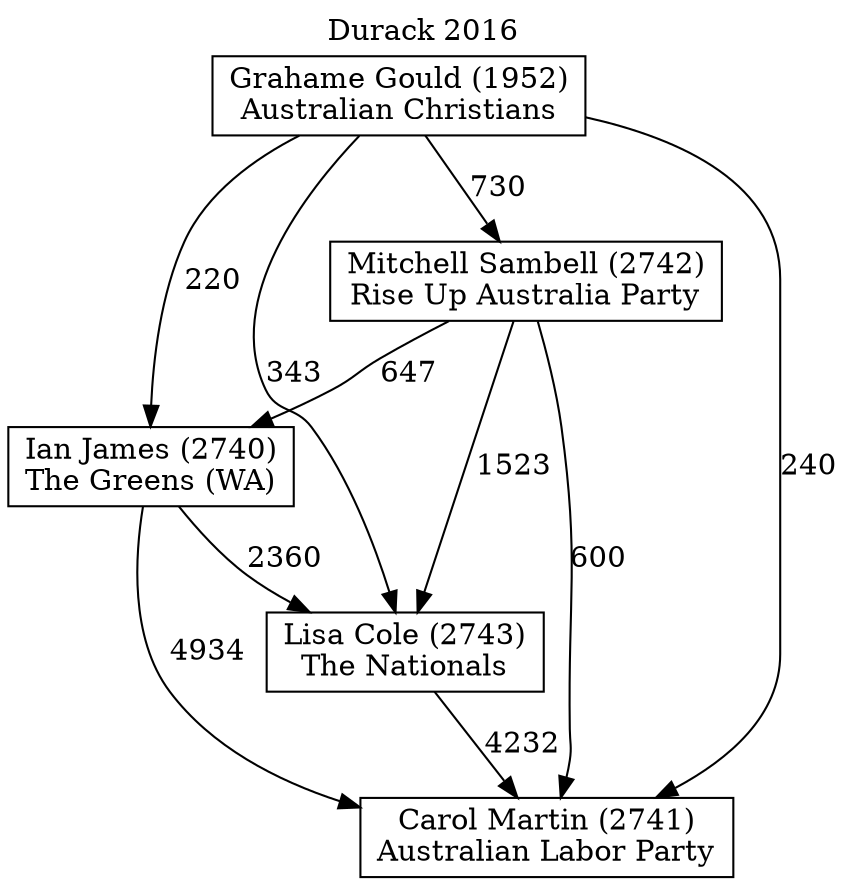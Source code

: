 // House preference flow
digraph "Carol Martin (2741)_Durack_2016" {
	graph [label="Durack 2016" labelloc=t mclimit=10]
	node [shape=box]
	"Ian James (2740)" [label="Ian James (2740)
The Greens (WA)"]
	"Carol Martin (2741)" [label="Carol Martin (2741)
Australian Labor Party"]
	"Mitchell Sambell (2742)" [label="Mitchell Sambell (2742)
Rise Up Australia Party"]
	"Grahame Gould (1952)" [label="Grahame Gould (1952)
Australian Christians"]
	"Lisa Cole (2743)" [label="Lisa Cole (2743)
The Nationals"]
	"Grahame Gould (1952)" -> "Ian James (2740)" [label=220]
	"Mitchell Sambell (2742)" -> "Carol Martin (2741)" [label=600]
	"Grahame Gould (1952)" -> "Mitchell Sambell (2742)" [label=730]
	"Grahame Gould (1952)" -> "Lisa Cole (2743)" [label=343]
	"Ian James (2740)" -> "Carol Martin (2741)" [label=4934]
	"Grahame Gould (1952)" -> "Carol Martin (2741)" [label=240]
	"Ian James (2740)" -> "Lisa Cole (2743)" [label=2360]
	"Mitchell Sambell (2742)" -> "Lisa Cole (2743)" [label=1523]
	"Lisa Cole (2743)" -> "Carol Martin (2741)" [label=4232]
	"Mitchell Sambell (2742)" -> "Ian James (2740)" [label=647]
}
